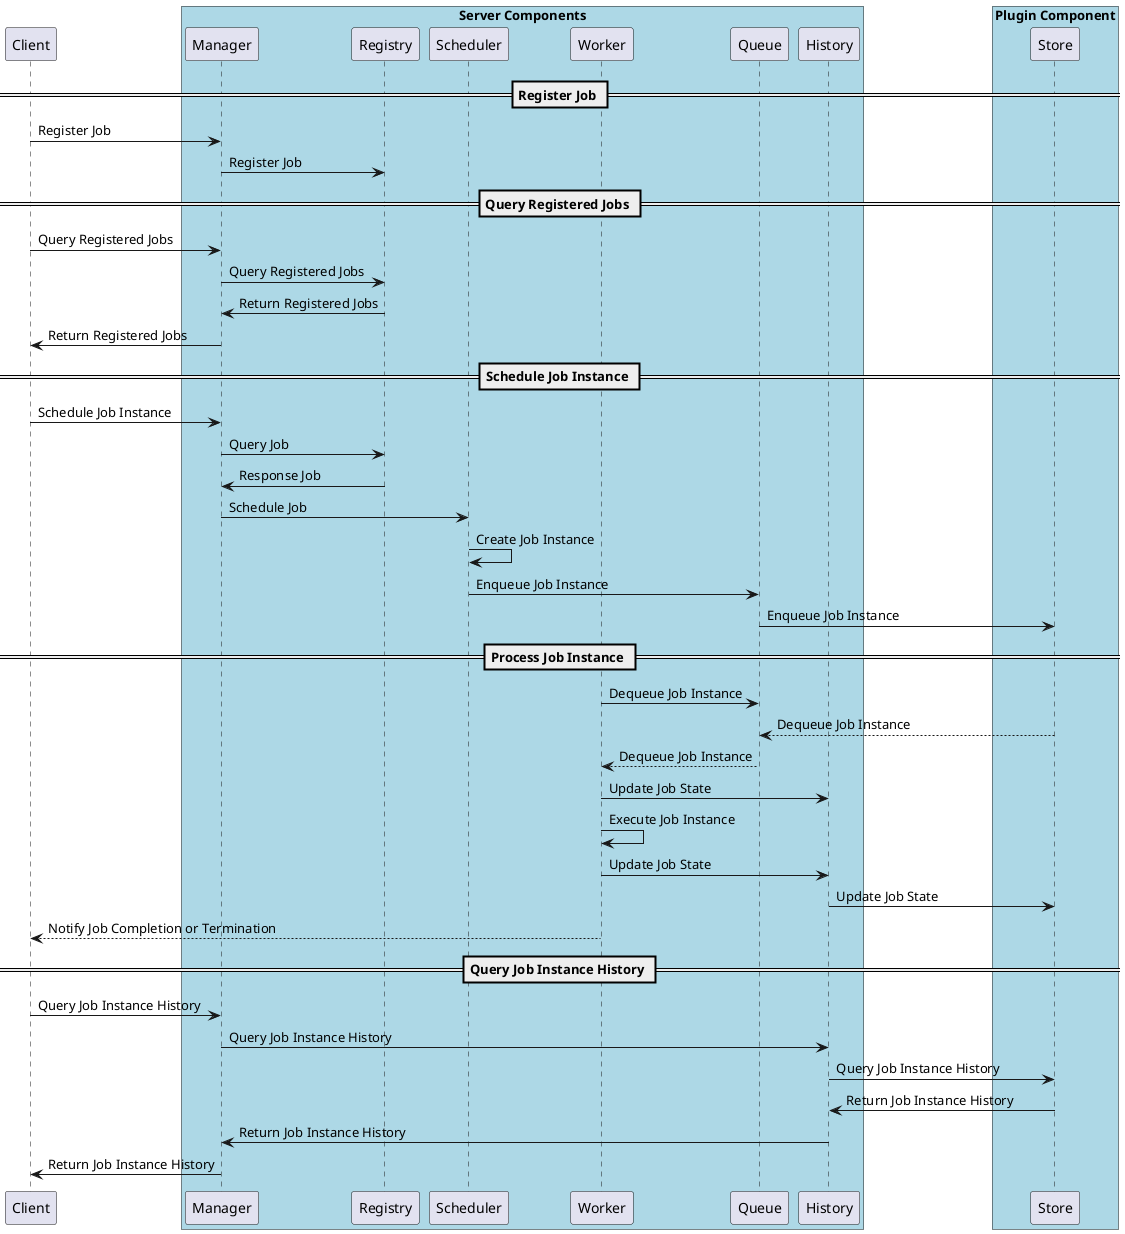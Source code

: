 @startuml

participant Client

box "Server Components" #LightBlue
    participant Manager
    participant Registry
    participant Scheduler
    participant Worker
    participant Queue
    participant History
end box

box "Plugin Component" #LightBlue
    participant Store
end box

== Register Job ==

Client -> Manager : Register Job
Manager -> Registry : Register Job

== Query Registered Jobs ==

Client -> Manager : Query Registered Jobs
Manager -> Registry : Query Registered Jobs
Registry -> Manager : Return Registered Jobs
Manager -> Client : Return Registered Jobs

== Schedule Job Instance ==

Client -> Manager : Schedule Job Instance
Manager -> Registry : Query Job
Registry -> Manager : Response Job
Manager -> Scheduler : Schedule Job
Scheduler -> Scheduler : Create Job Instance
Scheduler -> Queue : Enqueue Job Instance
Queue -> Store : Enqueue Job Instance

== Process Job Instance ==

Worker -> Queue : Dequeue Job Instance
Store --> Queue : Dequeue Job Instance
Queue --> Worker : Dequeue Job Instance
Worker -> History : Update Job State
Worker -> Worker : Execute Job Instance
Worker -> History : Update Job State
History -> Store : Update Job State
Worker --> Client : Notify Job Completion or Termination

== Query Job Instance History ==

Client -> Manager : Query Job Instance History
Manager -> History : Query Job Instance History
History -> Store : Query Job Instance History
Store -> History : Return Job Instance History
History -> Manager : Return Job Instance History
Manager -> Client : Return Job Instance History

@enduml